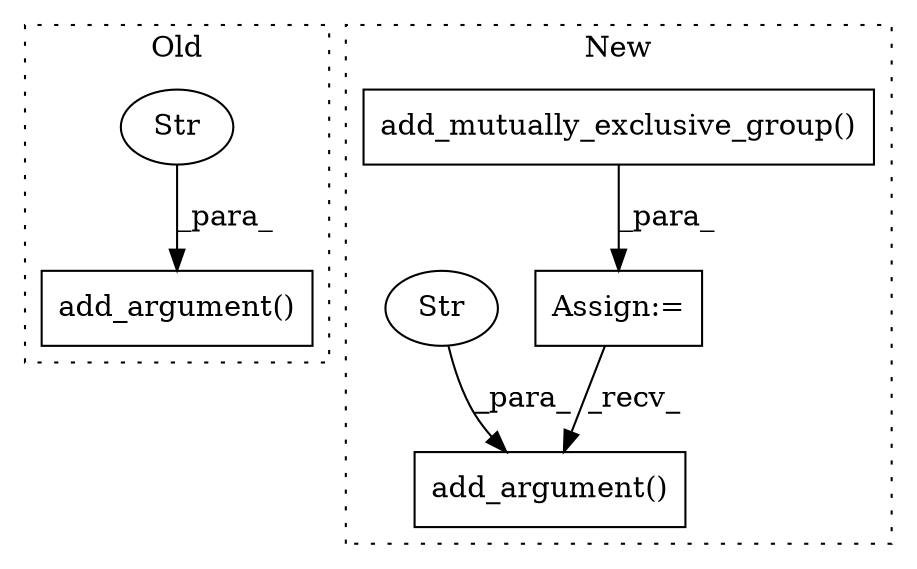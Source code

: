 digraph G {
subgraph cluster0 {
1 [label="add_argument()" a="75" s="800,854" l="29,191" shape="box"];
5 [label="Str" a="66" s="829" l="4" shape="ellipse"];
label = "Old";
style="dotted";
}
subgraph cluster1 {
2 [label="add_mutually_exclusive_group()" a="75" s="1095" l="37" shape="box"];
3 [label="add_argument()" a="75" s="1137,1190" l="28,98" shape="box"];
4 [label="Str" a="66" s="1165" l="4" shape="ellipse"];
6 [label="Assign:=" a="68" s="1092" l="3" shape="box"];
label = "New";
style="dotted";
}
2 -> 6 [label="_para_"];
4 -> 3 [label="_para_"];
5 -> 1 [label="_para_"];
6 -> 3 [label="_recv_"];
}